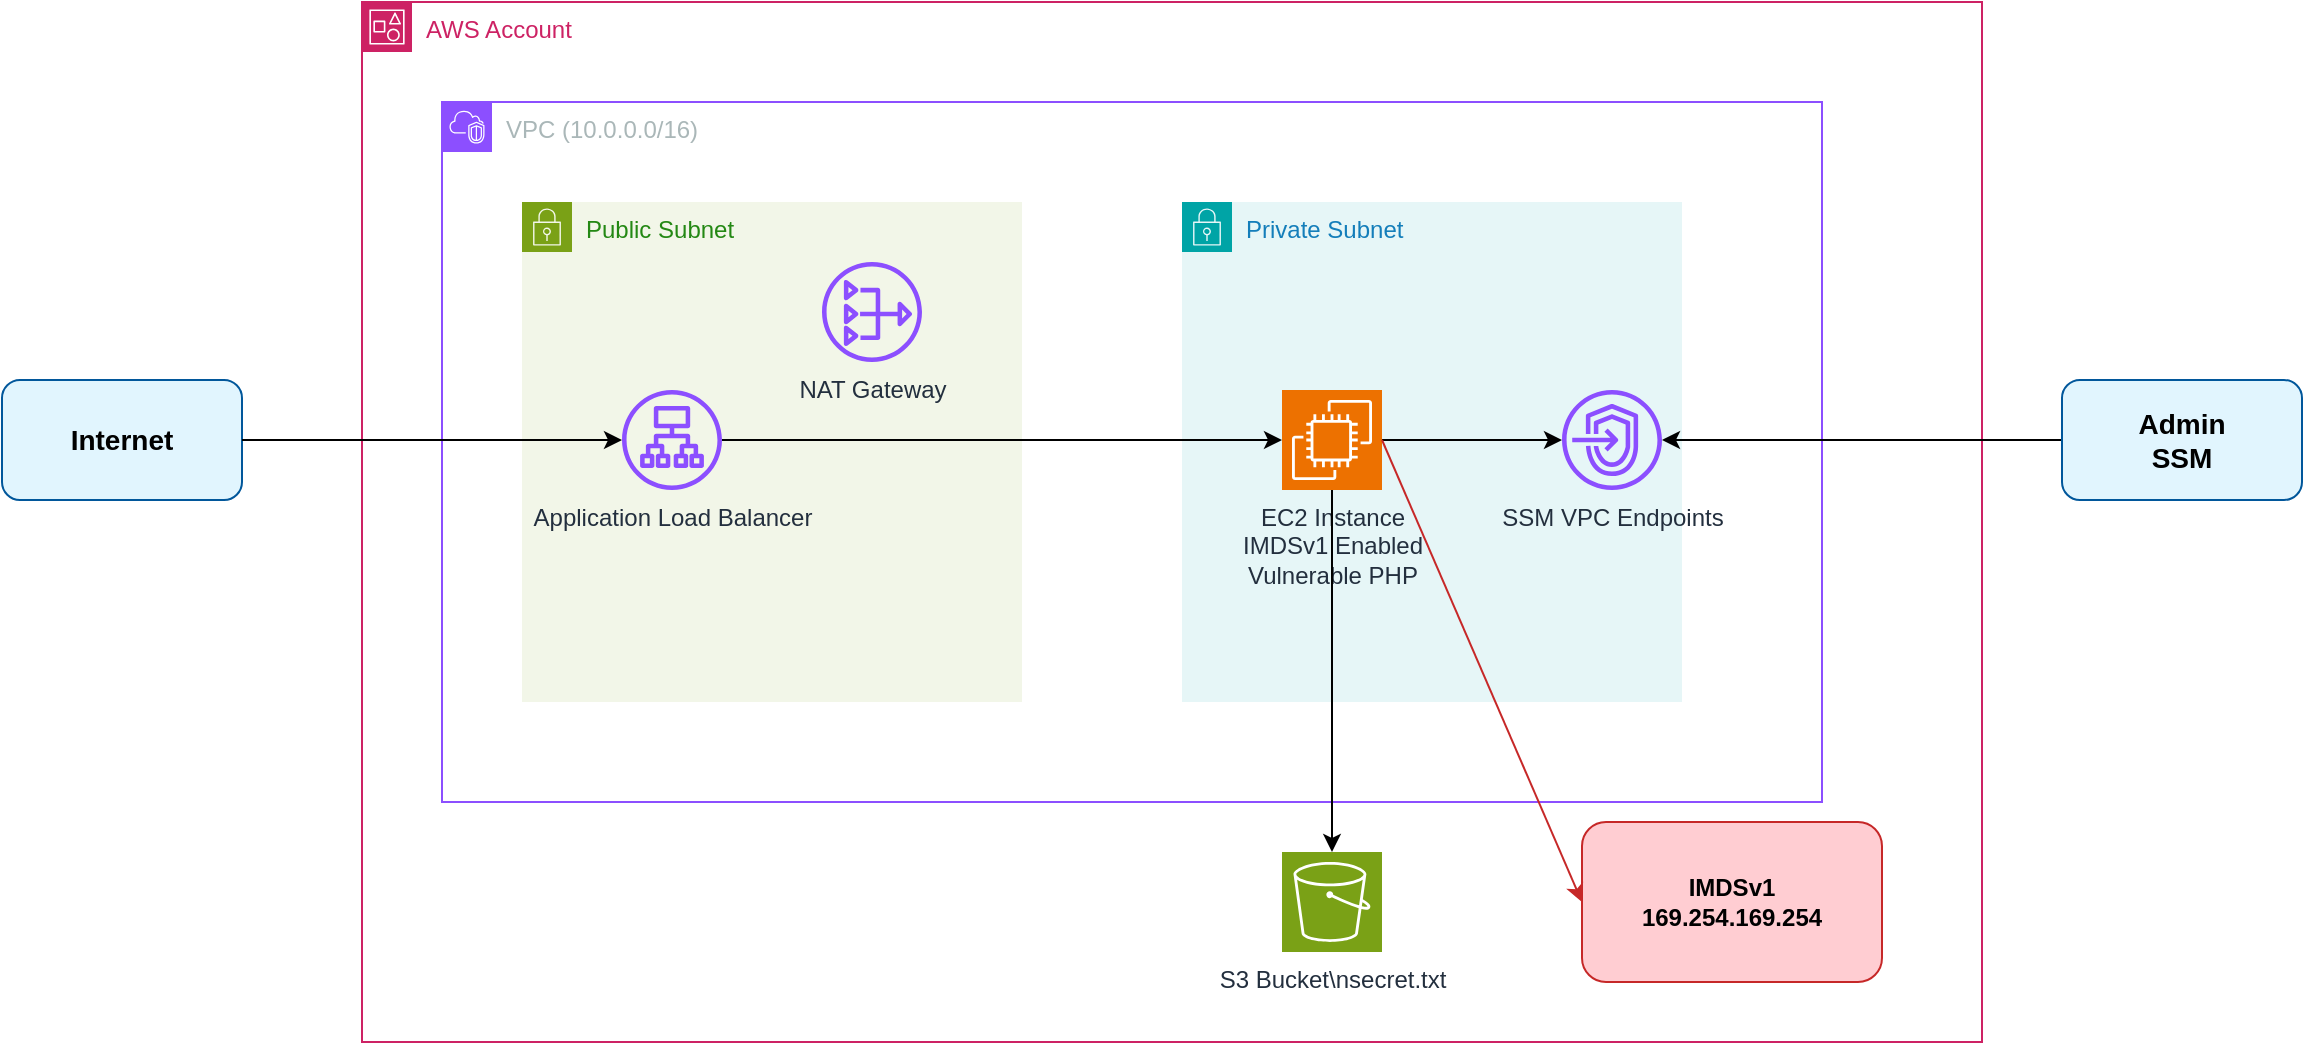 <mxfile>
    <diagram id="4SrNw5j6VGO4tb873EWQ" name="SSRF Architecture">
        <mxGraphModel dx="1110" dy="720" grid="1" gridSize="10" guides="1" tooltips="1" connect="1" arrows="1" fold="1" page="1" pageScale="1" pageWidth="1200" pageHeight="800" math="0" shadow="0">
            <root>
                <mxCell id="0"/>
                <mxCell id="1" parent="0"/>
                <mxCell id="internet" value="Internet" style="rounded=1;whiteSpace=wrap;html=1;fillColor=#e1f5fe;strokeColor=#01579b;fontSize=14;fontStyle=1;" parent="1" vertex="1">
                    <mxGeometry x="50" y="229" width="120" height="60" as="geometry"/>
                </mxCell>
                <mxCell id="aws" value="AWS Account" style="points=[[0,0],[0.25,0],[0.5,0],[0.75,0],[1,0],[1,0.25],[1,0.5],[1,0.75],[1,1],[0.75,1],[0.5,1],[0.25,1],[0,1],[0,0.75],[0,0.5],[0,0.25]];outlineConnect=0;gradientColor=none;html=1;whiteSpace=wrap;fontSize=12;fontStyle=0;container=1;pointerEvents=0;collapsible=0;recursiveResize=0;shape=mxgraph.aws4.group;grIcon=mxgraph.aws4.group_account;strokeColor=#CD2264;fillColor=none;verticalAlign=top;align=left;spacingLeft=30;fontColor=#CD2264;dashed=0;" parent="1" vertex="1">
                    <mxGeometry x="230" y="40" width="810" height="520" as="geometry"/>
                </mxCell>
                <mxCell id="vpc" value="VPC (10.0.0.0/16)" style="points=[[0,0],[0.25,0],[0.5,0],[0.75,0],[1,0],[1,0.25],[1,0.5],[1,0.75],[1,1],[0.75,1],[0.5,1],[0.25,1],[0,1],[0,0.75],[0,0.5],[0,0.25]];outlineConnect=0;gradientColor=none;html=1;whiteSpace=wrap;fontSize=12;fontStyle=0;container=1;pointerEvents=0;collapsible=0;recursiveResize=0;shape=mxgraph.aws4.group;grIcon=mxgraph.aws4.group_vpc2;strokeColor=#8C4FFF;fillColor=none;verticalAlign=top;align=left;spacingLeft=30;fontColor=#AAB7B8;dashed=0;" parent="aws" vertex="1">
                    <mxGeometry x="40" y="50" width="690" height="350" as="geometry"/>
                </mxCell>
                <mxCell id="publicSubnet" value="Public Subnet" style="points=[[0,0],[0.25,0],[0.5,0],[0.75,0],[1,0],[1,0.25],[1,0.5],[1,0.75],[1,1],[0.75,1],[0.5,1],[0.25,1],[0,1],[0,0.75],[0,0.5],[0,0.25]];outlineConnect=0;gradientColor=none;html=1;whiteSpace=wrap;fontSize=12;fontStyle=0;container=1;pointerEvents=0;collapsible=0;recursiveResize=0;shape=mxgraph.aws4.group;grIcon=mxgraph.aws4.group_security_group;grStroke=0;strokeColor=#7AA116;fillColor=#F2F6E8;verticalAlign=top;align=left;spacingLeft=30;fontColor=#248814;dashed=0;" parent="vpc" vertex="1">
                    <mxGeometry x="40" y="50" width="250" height="250" as="geometry"/>
                </mxCell>
                <mxCell id="alb" value="Application Load Balancer" style="sketch=0;outlineConnect=0;fontColor=#232F3E;gradientColor=none;fillColor=#8C4FFF;strokeColor=none;dashed=0;verticalLabelPosition=bottom;verticalAlign=top;align=center;html=1;fontSize=12;fontStyle=0;aspect=fixed;pointerEvents=1;shape=mxgraph.aws4.application_load_balancer;" parent="publicSubnet" vertex="1">
                    <mxGeometry x="50" y="94" width="50" height="50" as="geometry"/>
                </mxCell>
                <mxCell id="nat" value="NAT Gateway" style="sketch=0;outlineConnect=0;fontColor=#232F3E;gradientColor=none;fillColor=#8C4FFF;strokeColor=none;dashed=0;verticalLabelPosition=bottom;verticalAlign=top;align=center;html=1;fontSize=12;fontStyle=0;aspect=fixed;pointerEvents=1;shape=mxgraph.aws4.nat_gateway;" parent="publicSubnet" vertex="1">
                    <mxGeometry x="150" y="30" width="50" height="50" as="geometry"/>
                </mxCell>
                <mxCell id="privateSubnet" value="Private Subnet" style="points=[[0,0],[0.25,0],[0.5,0],[0.75,0],[1,0],[1,0.25],[1,0.5],[1,0.75],[1,1],[0.75,1],[0.5,1],[0.25,1],[0,1],[0,0.75],[0,0.5],[0,0.25]];outlineConnect=0;gradientColor=none;html=1;whiteSpace=wrap;fontSize=12;fontStyle=0;container=1;pointerEvents=0;collapsible=0;recursiveResize=0;shape=mxgraph.aws4.group;grIcon=mxgraph.aws4.group_security_group;grStroke=0;strokeColor=#00A4A6;fillColor=#E6F6F7;verticalAlign=top;align=left;spacingLeft=30;fontColor=#147EBA;dashed=0;" parent="vpc" vertex="1">
                    <mxGeometry x="370" y="50" width="250" height="250" as="geometry"/>
                </mxCell>
                <mxCell id="2" style="edgeStyle=none;html=1;" edge="1" parent="privateSubnet" source="ec2" target="ssm">
                    <mxGeometry relative="1" as="geometry"/>
                </mxCell>
                <mxCell id="ec2" value="EC2 Instance&lt;div&gt;IMDSv1 Enabled&lt;/div&gt;&lt;div&gt;Vulnerable PHP&lt;/div&gt;" style="sketch=0;points=[[0,0,0],[0.25,0,0],[0.5,0,0],[0.75,0,0],[1,0,0],[0,1,0],[0.25,1,0],[0.5,1,0],[0.75,1,0],[1,1,0],[0,0.25,0],[0,0.5,0],[0,0.75,0],[1,0.25,0],[1,0.5,0],[1,0.75,0]];outlineConnect=0;fontColor=#232F3E;fillColor=#ED7100;strokeColor=#ffffff;dashed=0;verticalLabelPosition=bottom;verticalAlign=top;align=center;html=1;fontSize=12;fontStyle=0;aspect=fixed;shape=mxgraph.aws4.resourceIcon;resIcon=mxgraph.aws4.ec2;" parent="privateSubnet" vertex="1">
                    <mxGeometry x="50" y="94" width="50" height="50" as="geometry"/>
                </mxCell>
                <mxCell id="ssm" value="SSM VPC Endpoints" style="sketch=0;outlineConnect=0;fontColor=#232F3E;gradientColor=none;fillColor=#8C4FFF;strokeColor=none;dashed=0;verticalLabelPosition=bottom;verticalAlign=top;align=center;html=1;fontSize=12;fontStyle=0;aspect=fixed;pointerEvents=1;shape=mxgraph.aws4.endpoints;" parent="privateSubnet" vertex="1">
                    <mxGeometry x="190" y="94" width="50" height="50" as="geometry"/>
                </mxCell>
                <mxCell id="s3" value="S3 Bucket\nsecret.txt" style="sketch=0;points=[[0,0,0],[0.25,0,0],[0.5,0,0],[0.75,0,0],[1,0,0],[0,1,0],[0.25,1,0],[0.5,1,0],[0.75,1,0],[1,1,0],[0,0.25,0],[0,0.5,0],[0,0.75,0],[1,0.25,0],[1,0.5,0],[1,0.75,0]];outlineConnect=0;fontColor=#232F3E;fillColor=#7AA116;strokeColor=#ffffff;dashed=0;verticalLabelPosition=bottom;verticalAlign=top;align=center;html=1;fontSize=12;fontStyle=0;aspect=fixed;shape=mxgraph.aws4.resourceIcon;resIcon=mxgraph.aws4.s3;" parent="aws" vertex="1">
                    <mxGeometry x="460" y="425" width="50" height="50" as="geometry"/>
                </mxCell>
                <mxCell id="imds" value="IMDSv1&lt;br&gt;&lt;div&gt;169.254.169.254&lt;/div&gt;" style="rounded=1;whiteSpace=wrap;html=1;fillColor=#ffcdd2;strokeColor=#c62828;fontSize=12;fontStyle=1;" parent="aws" vertex="1">
                    <mxGeometry x="610" y="410" width="150" height="80" as="geometry"/>
                </mxCell>
                <mxCell id="3" style="edgeStyle=none;html=1;" edge="1" parent="aws" source="ec2" target="s3">
                    <mxGeometry relative="1" as="geometry"/>
                </mxCell>
                <mxCell id="conn1" value="" style="endArrow=classic;html=1;rounded=0;exitX=1;exitY=0.5;exitDx=0;exitDy=0;entryX=0;entryY=0.5;entryDx=0;entryDy=0;entryPerimeter=0;" parent="1" source="internet" target="alb" edge="1">
                    <mxGeometry width="50" height="50" relative="1" as="geometry">
                        <mxPoint x="400" y="300" as="sourcePoint"/>
                        <mxPoint x="450" y="250" as="targetPoint"/>
                    </mxGeometry>
                </mxCell>
                <mxCell id="conn2" value="" style="endArrow=classic;html=1;rounded=0;exitX=1;exitY=0.5;exitDx=0;exitDy=0;exitPerimeter=0;entryX=0;entryY=0.5;entryDx=0;entryDy=0;entryPerimeter=0;" parent="1" source="alb" target="ec2" edge="1">
                    <mxGeometry width="50" height="50" relative="1" as="geometry">
                        <mxPoint x="400" y="300" as="sourcePoint"/>
                        <mxPoint x="450" y="250" as="targetPoint"/>
                    </mxGeometry>
                </mxCell>
                <mxCell id="conn4" value="" style="endArrow=classic;html=1;rounded=0;exitX=1;exitY=0.5;exitDx=0;exitDy=0;exitPerimeter=0;entryX=0;entryY=0.5;entryDx=0;entryDy=0;strokeColor=#c62828;" parent="1" source="ec2" target="imds" edge="1">
                    <mxGeometry width="50" height="50" relative="1" as="geometry">
                        <mxPoint x="400" y="300" as="sourcePoint"/>
                        <mxPoint x="450" y="250" as="targetPoint"/>
                    </mxGeometry>
                </mxCell>
                <mxCell id="6" style="edgeStyle=none;html=1;" edge="1" parent="1" source="5" target="ssm">
                    <mxGeometry relative="1" as="geometry"/>
                </mxCell>
                <mxCell id="5" value="Admin&lt;div&gt;SSM&lt;/div&gt;" style="rounded=1;whiteSpace=wrap;html=1;fillColor=#e1f5fe;strokeColor=#01579b;fontSize=14;fontStyle=1;" vertex="1" parent="1">
                    <mxGeometry x="1080" y="229" width="120" height="60" as="geometry"/>
                </mxCell>
            </root>
        </mxGraphModel>
    </diagram>
</mxfile>